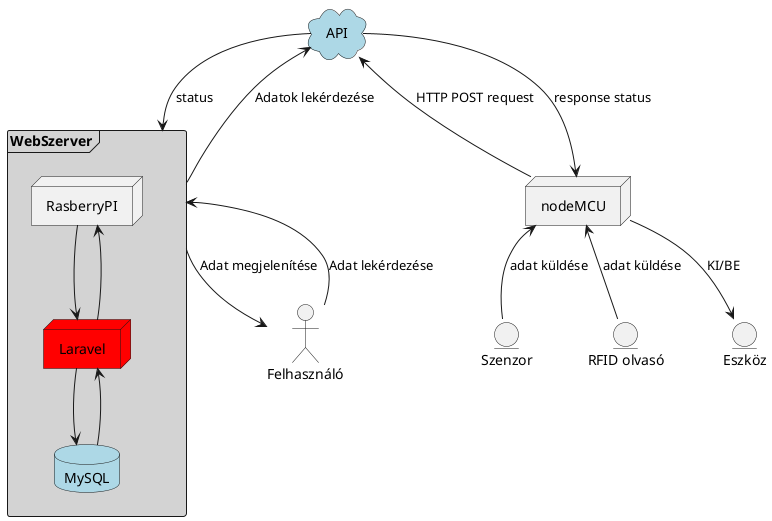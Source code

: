@startuml Smarthome

cloud "API" as api #lightblue
actor Felhasználó
node nodeMCU
entity Szenzor
entity "RFID olvasó" as rfid
entity Eszköz

frame WebSzerver#lightgrey {
	node RasberryPI
	node Laravel #red
	database MySQL #lightblue
}

WebSzerver -down-> Felhasználó : Adat megjelenítése
Felhasználó -->WebSzerver : Adat lekérdezése

WebSzerver -up-> api : Adatok lekérdezése
api -right-> WebSzerver : status

nodeMCU -up-> api : HTTP POST request
api -down-> nodeMCU : response status

Szenzor -up-> nodeMCU : adat küldése
rfid -up-> nodeMCU : adat küldése
nodeMCU -down-> Eszköz : KI/BE


RasberryPI -down-> Laravel
Laravel -up-> RasberryPI
Laravel -down-> MySQL
MySQL -up-> Laravel

@enduml